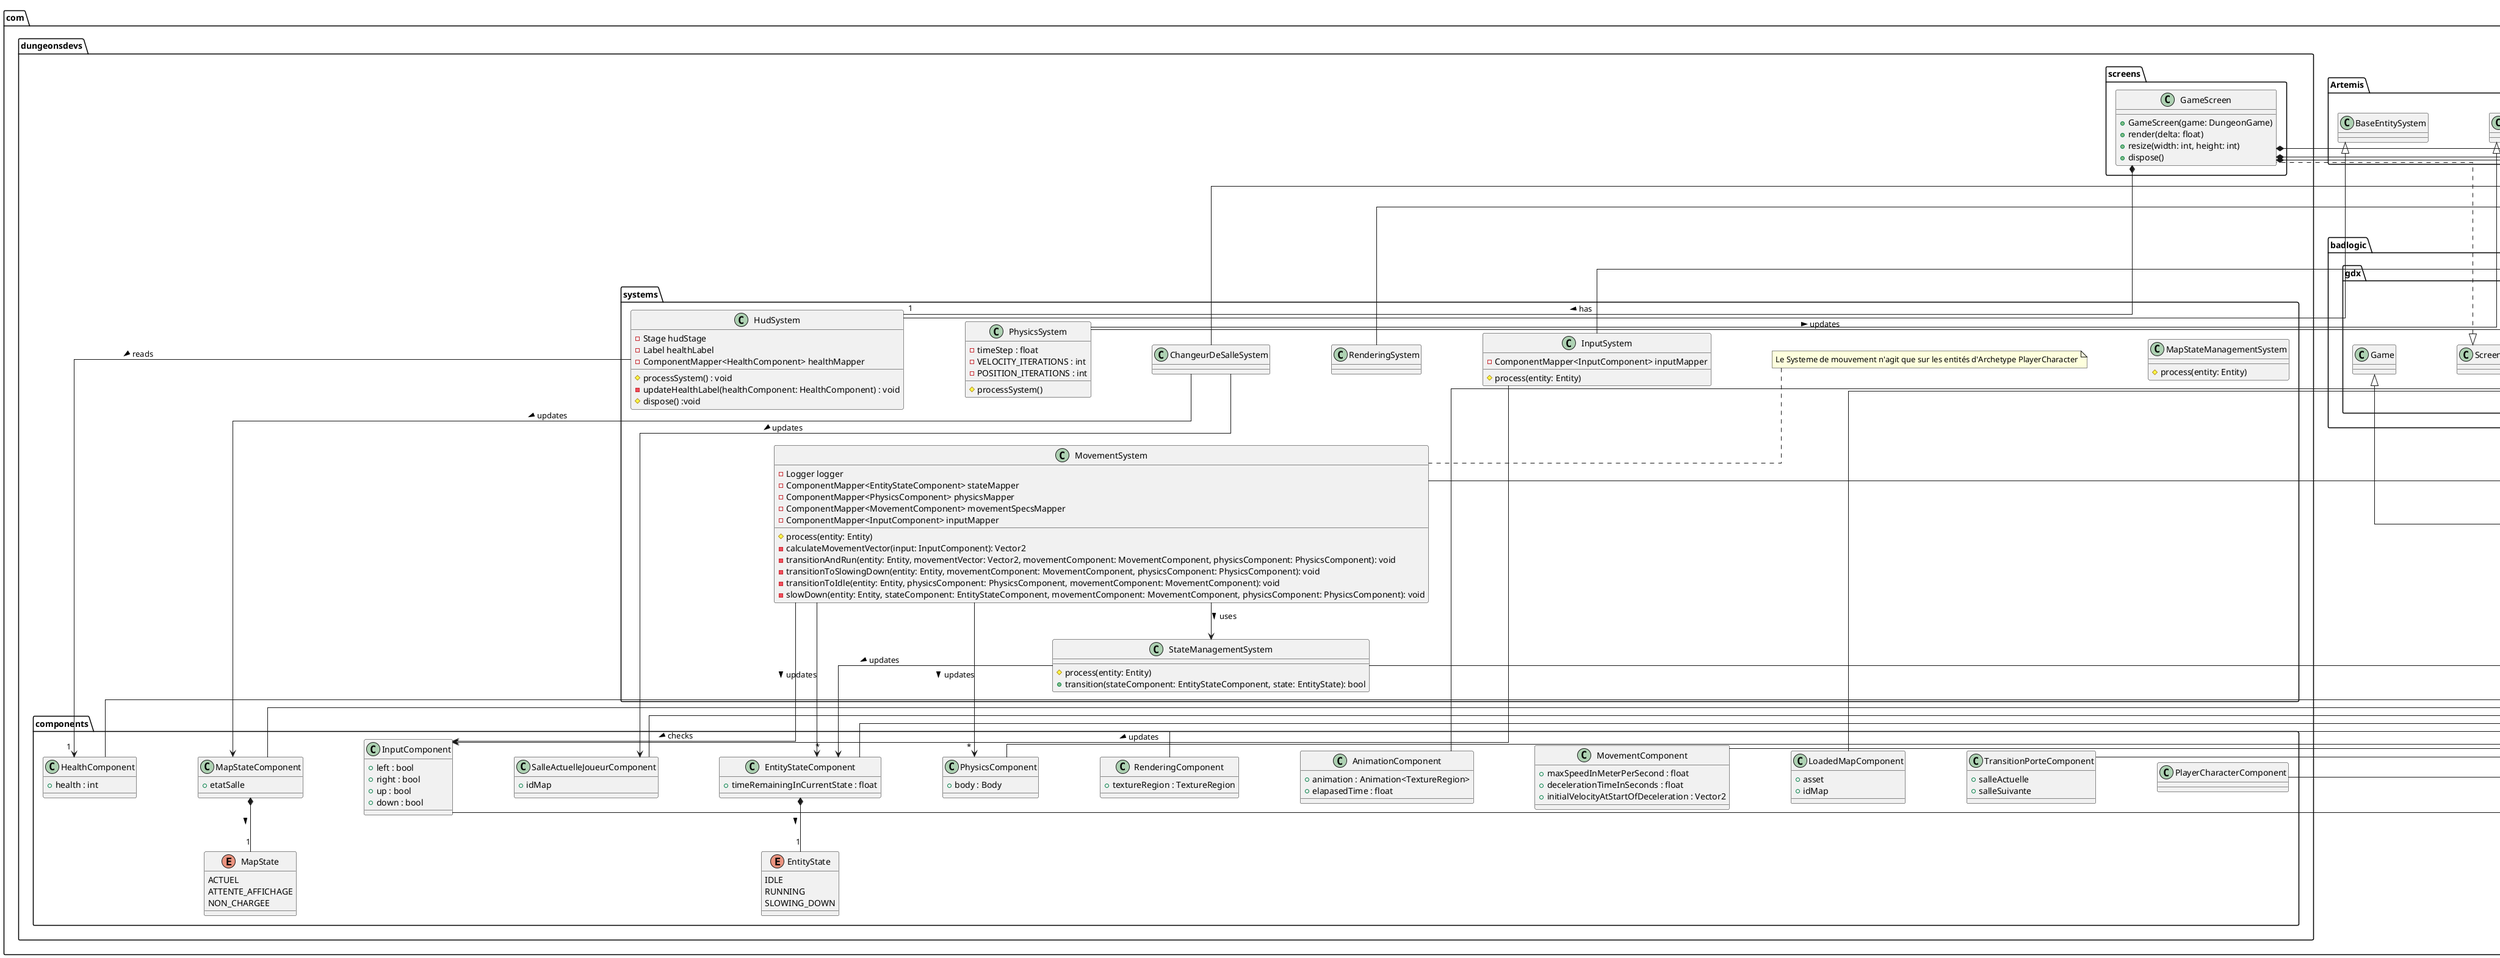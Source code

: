 @startuml
/'
******************
    Setups and includes
******************
'/
skinparam linetype ortho
skinparam Nodesep 100
' skinparam ranksep 100
skinparam groupInheritance 3

!global $artemisWorldClass = com.Artemis.World
!global $box2dWorldClass = com.badlogic.gdx.physics.box2d.World


namespace com.Artemis {

}

namespace com.badlogic {

}

!procedure $defineAsComponent($className)
    com.Artemis.Component <|-- $className
!endprocedure

!procedure $defineAsSystem($className, $systemType="EntitySystem")
    com.Artemis.$systemType <|-- $className
!endprocedure

!procedure $defineAsEntity($className)
    com.Artemis.Entity <|-- $className
!endprocedure

!procedure $defineAsArchetype($className)
    com.Artemis.Archetype <|-- $className
!endprocedure

!procedure $defineAsScreen($className)
    com.badlogic.gdx.Screen <|.. $className
!endprocedure

!procedure $addRelationship($class1Name, $class2Name, $leftMultiplicity=" ", $rightMultiplicity=" ", $sign="--", $relationship="", $direction=">")
    $class1Name "$leftMultiplicity"$sign"$rightMultiplicity" $class2Name : $relationship $direction
!endprocedure

!unquoted procedure $addRelationshipsToClass($className, $classes, $leftMultiplicity=" ", $rightMultiplicity=" ", $sign="--", $relationship="", $direction=">")
    !foreach $class in %splitstr($classes, ",")
        $addRelationship($className, $class, $leftMultiplicity, $rightMultiplicity, $sign, $relationship, $direction)
    !endfor
!endprocedure

/'
******************
    Components
******************
'/
namespace com.dungeonsdevs.components {
    $defineAsComponent(PhysicsComponent)
    $defineAsComponent(RenderingComponent)
    $defineAsComponent(AnimationComponent)
    $defineAsComponent(InputComponent)
    $defineAsComponent(EntityStateComponent)
    $defineAsComponent(MovementComponent)
    $defineAsComponent(MapStateComponent)
    $defineAsComponent(LoadedMapComponent)
    $defineAsComponent(TransitionPorteComponent)
    $defineAsComponent(SalleActuelleJoueurComponent)
    $defineAsComponent(HealthComponent)
    $defineAsComponent(PlayerCharacterComponent)

    class PhysicsComponent {
        + body : Body
    }

    class RenderingComponent {
        + textureRegion : TextureRegion
    }

    class AnimationComponent {
        + animation : Animation<TextureRegion>
        + elapasedTime : float
    }

    class InputComponent {
        + left : bool
        + right : bool
        + up : bool
        + down : bool
    }

    enum EntityState {
        IDLE
        RUNNING
        SLOWING_DOWN
    }

    class EntityStateComponent {
        + timeRemainingInCurrentState : float
    }


    class MovementComponent {
        + maxSpeedInMeterPerSecond : float
        + decelerationTimeInSeconds : float
        + initialVelocityAtStartOfDeceleration : Vector2
    }
    enum MapState{
        ACTUEL
        ATTENTE_AFFICHAGE
        NON_CHARGEE
    }

    class MapStateComponent {
        + etatSalle
    }

    class LoadedMapComponent {
            + asset
            + idMap
    }

    class TransitionPorteComponent {
                + salleActuelle
                + salleSuivante
    }

    class SalleActuelleJoueurComponent {
            + idMap
    }

    class HealthComponent {
        + health : int
    }

    class PlayerCharacterComponent {
        ' Sert juste à identifier les entités qui sont des joueurs
    }

    $addRelationship(MapStateComponent, MapState, $rightMultiplicity="1", $sign="*--")
    $addRelationship(EntityStateComponent, EntityState, $rightMultiplicity="1", $sign="*--")

}

namespace com.dungeonsdevs.screens {
    class GameScreen {
        + GameScreen(game: DungeonGame)
        + render(delta: float)
        + resize(width: int, height: int)
        + dispose()
    }

    $defineAsScreen(GameScreen)
}

/'
******************
    Systems
******************
'/
namespace com.dungeonsdevs.systems {
    class MovementSystem {
        - Logger logger
        - ComponentMapper<EntityStateComponent> stateMapper
        - ComponentMapper<PhysicsComponent> physicsMapper
        - ComponentMapper<MovementComponent> movementSpecsMapper
        - ComponentMapper<InputComponent> inputMapper
        # process(entity: Entity)
        - calculateMovementVector(input: InputComponent): Vector2
        - transitionAndRun(entity: Entity, movementVector: Vector2, movementComponent: MovementComponent, physicsComponent: PhysicsComponent): void
        ' private void transitionToSlowingDown(Entity e, MovementComponent movementComponent, PhysicsComponent physicsComponent)
        - transitionToSlowingDown(entity: Entity, movementComponent: MovementComponent, physicsComponent: PhysicsComponent): void
        - transitionToIdle(entity: Entity, physicsComponent: PhysicsComponent, movementComponent: MovementComponent): void
        - slowDown(entity: Entity, stateComponent: EntityStateComponent, movementComponent: MovementComponent, physicsComponent: PhysicsComponent): void
    }


    class StateManagementSystem {
        # process(entity: Entity)
        + transition(stateComponent: EntityStateComponent, state: EntityState): bool
    }

    class MapStateManagementSystem {
        # process(entity: Entity)
    }

    class PhysicsSystem {
        - timeStep : float
        - VELOCITY_ITERATIONS : int
        - POSITION_ITERATIONS : int
        # processSystem()
    }

    class InputSystem {
        - ComponentMapper<InputComponent> inputMapper
        # process(entity: Entity)
    }

    class RenderingSystem {

    }

    class ChangeurDeSalleSystem {

    }

    class HudSystem {
        - Stage hudStage
        - Label healthLabel
        - ComponentMapper<HealthComponent> healthMapper
        # processSystem() : void
        - updateHealthLabel(healthComponent: HealthComponent) : void
        # dispose() :void
    }

    $addRelationship(MovementSystem, StateManagementSystem, $sign="-->", $relationship="uses")
    $addRelationship(MovementSystem, InputComponent, $sign="-->", $relationship="checks")
    $addRelationshipsToClass(MovementSystem, "EntityStateComponent, PhysicsComponent", $rightMultiplicity="*", $sign="-->", $relationship="updates")
    $addRelationship(StateManagementSystem, EntityStateComponent, $sign="-->", $relationship="updates")
    $addRelationship(PhysicsSystem, $box2dWorldClass, $sign="-->", $rightMultiplicity="1", $relationship="updates", $direction=">")
    $addRelationship(InputSystem, InputComponent, $sign="-->", $relationship="updates")
    $addRelationship(ChangeurDeSalleSystem, MapStateComponent, $sign="-->", $relationship="updates")
    $addRelationship(ChangeurDeSalleSystem, SalleActuelleJoueurComponent, $sign="-->", $relationship="updates")
    $addRelationship(HudSystem, HealthComponent, $sign="-->", $rightMultiplicity="1", $relationship="reads")

    $defineAsSystem(MovementSystem, "EntityProcessingSystem")
    $defineAsSystem(StateManagementSystem, "EntityProcessingSystem")
    $defineAsSystem(PhysicsSystem, "IntervalEntitySystem")
    $defineAsSystem(InputSystem, "EntityProcessingSystem")
    $defineAsSystem(RenderingSystem)
    $defineAsSystem(ChangeurDeSalleSystem)
    $defineAsSystem(HudSystem, "BaseEntitySystem")


    Note top of MovementSystem
    Le Systeme de mouvement n'agit que sur les entités d'Archetype PlayerCharacter
    End Note
}

!$classes = $artemisWorldClass + "," + $box2dWorldClass + ", DungeonGame,HudSystem"
    $addRelationshipsToClass(GameScreen, $classes, $rightMultiplicity="1", $sign="*--", $relationship="has")
'*****************

namespace utils {
    class GameAspects {
        + PLAYER_CHARACTER_ASPECT : Aspect.Builder
    }

    class GameArchetypes {
        + PLAYER_CHARACTER_ARCHETYPE : Archetype.Builder
        + MAP_ARCHETYPE : Archetype.Builder
        + PORTE_ARCHETYPE : Archetype.Builder
    }

    class Constants {
        + PLAYER_CHAR_MAX_VELOCITY : float
        + PLAYER_CHAR_DECELERATION_TIME : float
    }

    Note as PlayerCharacterArchetypeNote
    L'archetype PlayerCharacter possède les composants suivant:
    - EntityStateComponent
    - PhysicsComponent
    - RenderingComponent
    - AnimationComponent
    - InputComponent
    - MovementComponent
    - SalleActuelleJoueurComponent
    - PlayerCharacterComponent
    L'archetype Map possède les composants suivant:
    - LoadedMapComponent
    - MapStateComponent
    - RenderingComponent
    L'archetype Porte possède les composants suivant:
    - PhysicsComponent
    - MapStateComponent
    L'archetype Mur possède les composants suivant:
    - PhysicsComponent
    End Note
    PlayerCharacterArchetypeNote .. GameArchetypes::PLAYER_CHARACTER_ARCHETYPE
    PlayerCharacterArchetypeNote .. GameAspects::PLAYER_CHARACTER_ASPECT
}

'*****************


class DungeonGame extends com.badlogic.gdx.Game {
    + create()
    + render()
}

' hide components

@enduml